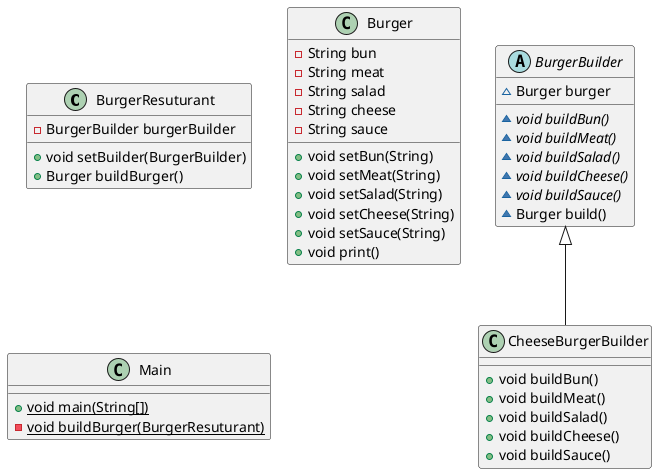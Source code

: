 @startuml
class BurgerResuturant {
- BurgerBuilder burgerBuilder
+ void setBuilder(BurgerBuilder)
+ Burger buildBurger()
}
class Burger {
- String bun
- String meat
- String salad
- String cheese
- String sauce
+ void setBun(String)
+ void setMeat(String)
+ void setSalad(String)
+ void setCheese(String)
+ void setSauce(String)
+ void print()
}
abstract class BurgerBuilder {
~ Burger burger
~ {abstract}void buildBun()
~ {abstract}void buildMeat()
~ {abstract}void buildSalad()
~ {abstract}void buildCheese()
~ {abstract}void buildSauce()
~ Burger build()
}
class Main {
+ {static} void main(String[])
- {static} void buildBurger(BurgerResuturant)
}
class CheeseBurgerBuilder {
+ void buildBun()
+ void buildMeat()
+ void buildSalad()
+ void buildCheese()
+ void buildSauce()
}


BurgerBuilder <|-- CheeseBurgerBuilder
@enduml